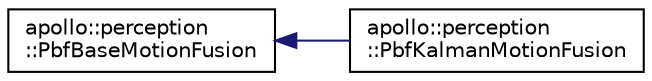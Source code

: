 digraph "Graphical Class Hierarchy"
{
  edge [fontname="Helvetica",fontsize="10",labelfontname="Helvetica",labelfontsize="10"];
  node [fontname="Helvetica",fontsize="10",shape=record];
  rankdir="LR";
  Node1 [label="apollo::perception\l::PbfBaseMotionFusion",height=0.2,width=0.4,color="black", fillcolor="white", style="filled",URL="$classapollo_1_1perception_1_1PbfBaseMotionFusion.html"];
  Node1 -> Node2 [dir="back",color="midnightblue",fontsize="10",style="solid",fontname="Helvetica"];
  Node2 [label="apollo::perception\l::PbfKalmanMotionFusion",height=0.2,width=0.4,color="black", fillcolor="white", style="filled",URL="$classapollo_1_1perception_1_1PbfKalmanMotionFusion.html"];
}

